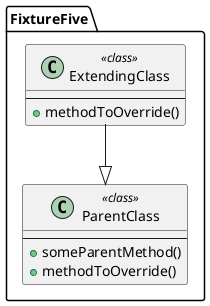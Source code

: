 @startuml
namespace FixtureFive {
  class ParentClass << class >> {
    --
    +someParentMethod()
    +methodToOverride()
  }
  class ExtendingClass << class >> {
    --
    +methodToOverride()
  }
}
FixtureFive.ExtendingClass --|> FixtureFive.ParentClass
@enduml
